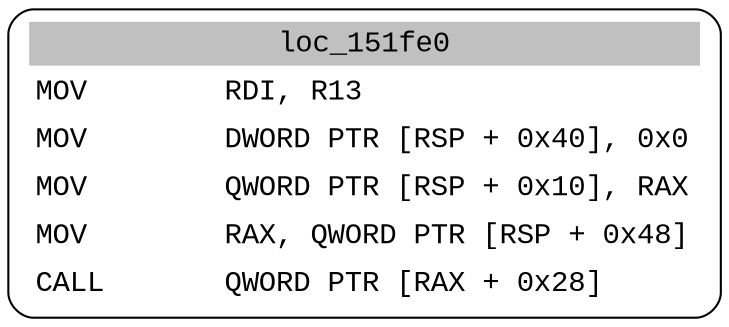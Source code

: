 digraph asm_graph {
1941 [
shape="Mrecord" fontname="Courier New"label =<<table border="0" cellborder="0" cellpadding="3"><tr><td align="center" colspan="2" bgcolor="grey">loc_151fe0</td></tr><tr><td align="left">MOV        RDI, R13</td></tr><tr><td align="left">MOV        DWORD PTR [RSP + 0x40], 0x0</td></tr><tr><td align="left">MOV        QWORD PTR [RSP + 0x10], RAX</td></tr><tr><td align="left">MOV        RAX, QWORD PTR [RSP + 0x48]</td></tr><tr><td align="left">CALL       QWORD PTR [RAX + 0x28]</td></tr></table>> ];
}